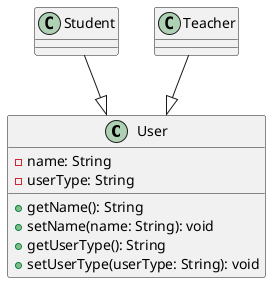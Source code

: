 @startuml
class User {
    - name: String
    - userType: String
    + getName(): String
    + setName(name: String): void
    + getUserType(): String
    + setUserType(userType: String): void
}

class Student {
}

class Teacher {
}

Student --|> User
Teacher --|> User
@enduml